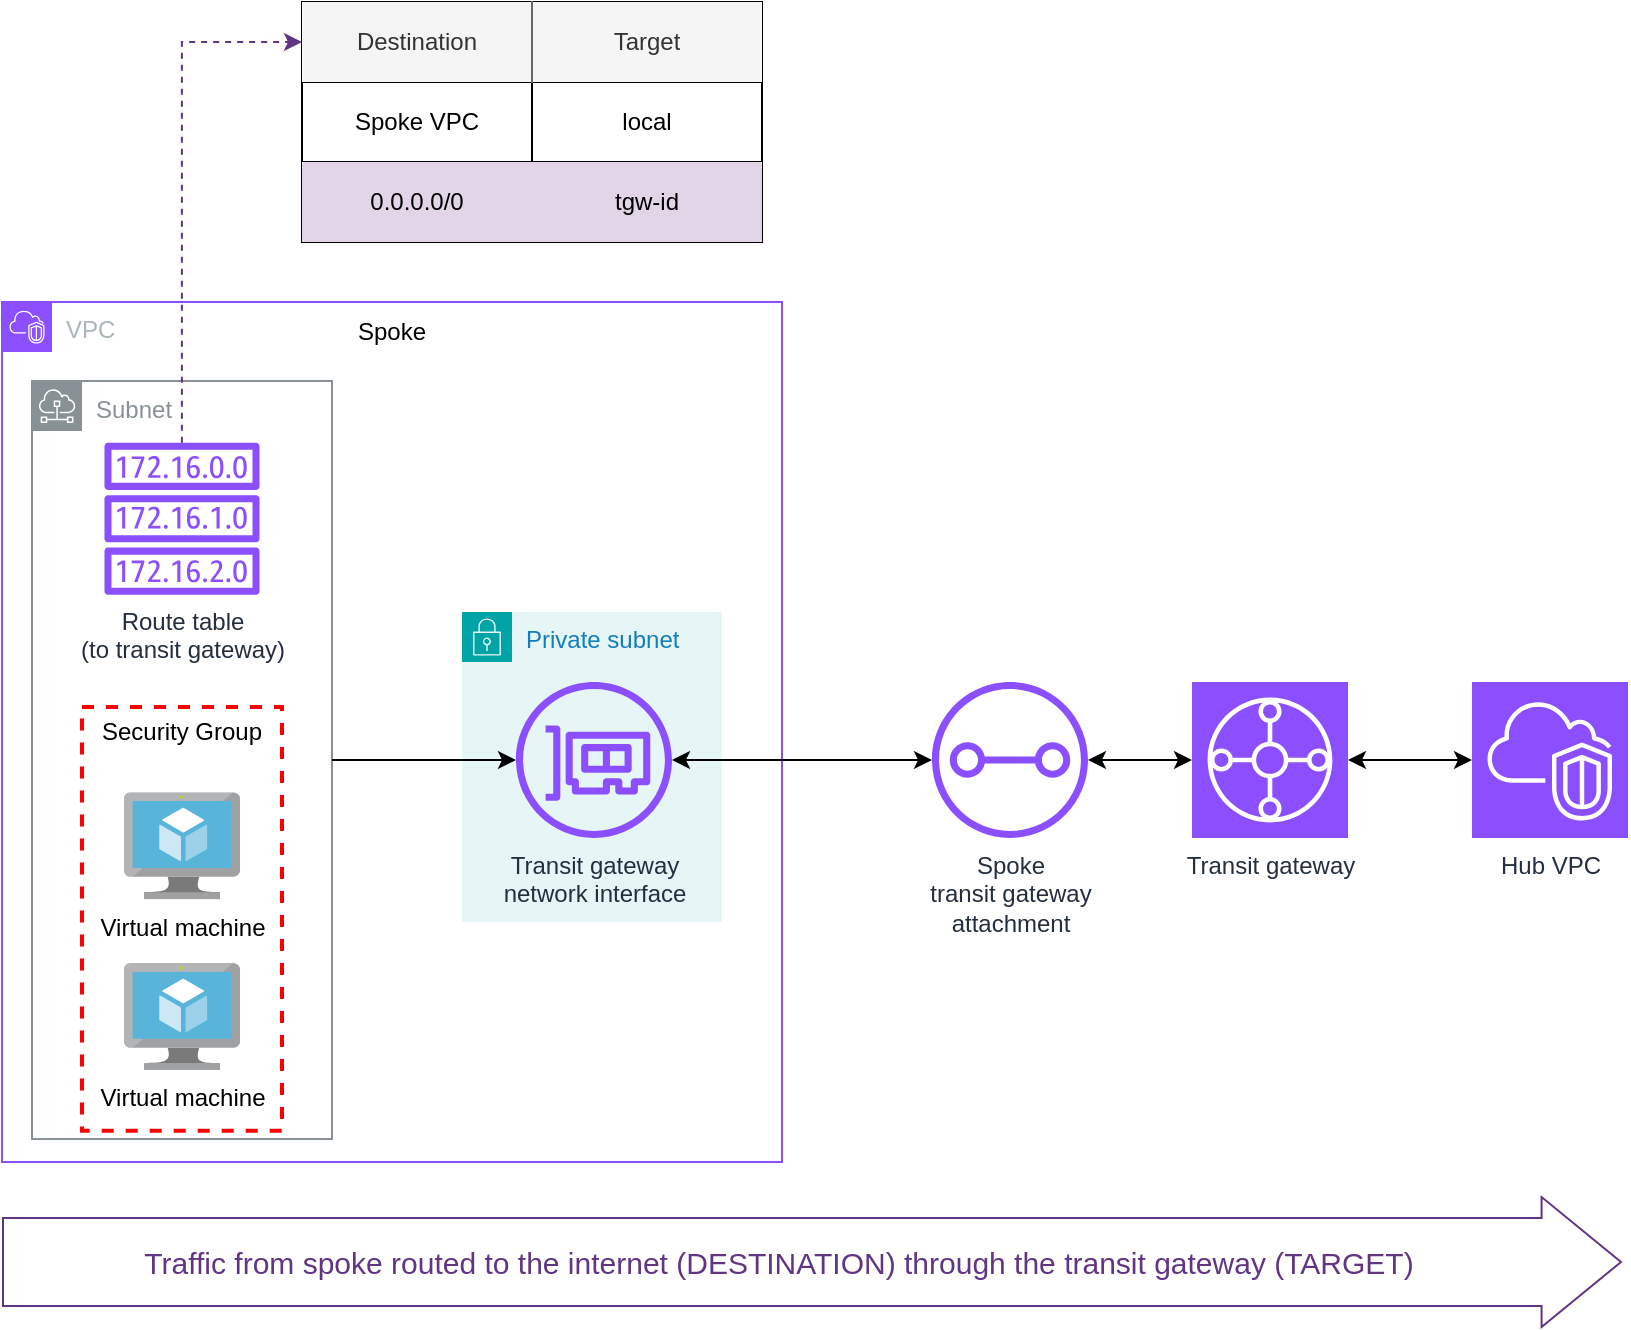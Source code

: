 <mxfile version="26.1.1">
  <diagram name="Page-1" id="N40Cr9ezY9dR6r5y4xnJ">
    <mxGraphModel dx="1593" dy="832" grid="1" gridSize="10" guides="1" tooltips="1" connect="1" arrows="1" fold="1" page="1" pageScale="1" pageWidth="850" pageHeight="1100" math="0" shadow="0">
      <root>
        <mxCell id="0" />
        <mxCell id="1" parent="0" />
        <mxCell id="aCAKARe6L8RpN_9_8Dob-1" value="VPC" style="points=[[0,0],[0.25,0],[0.5,0],[0.75,0],[1,0],[1,0.25],[1,0.5],[1,0.75],[1,1],[0.75,1],[0.5,1],[0.25,1],[0,1],[0,0.75],[0,0.5],[0,0.25]];outlineConnect=0;gradientColor=none;html=1;whiteSpace=wrap;fontSize=12;fontStyle=0;container=1;pointerEvents=0;collapsible=0;recursiveResize=0;shape=mxgraph.aws4.group;grIcon=mxgraph.aws4.group_vpc2;strokeColor=#8C4FFF;fillColor=none;verticalAlign=top;align=left;spacingLeft=30;fontColor=#AAB7B8;dashed=0;" vertex="1" parent="1">
          <mxGeometry x="20" y="240" width="390" height="430" as="geometry" />
        </mxCell>
        <mxCell id="aCAKARe6L8RpN_9_8Dob-2" value="Subnet" style="sketch=0;outlineConnect=0;gradientColor=none;html=1;whiteSpace=wrap;fontSize=12;fontStyle=0;shape=mxgraph.aws4.group;grIcon=mxgraph.aws4.group_subnet;strokeColor=#879196;fillColor=none;verticalAlign=top;align=left;spacingLeft=30;fontColor=#879196;dashed=0;container=1;" vertex="1" parent="aCAKARe6L8RpN_9_8Dob-1">
          <mxGeometry x="15" y="39.5" width="150" height="379" as="geometry" />
        </mxCell>
        <mxCell id="aCAKARe6L8RpN_9_8Dob-3" value="Security Group" style="fontStyle=0;verticalAlign=top;align=center;spacingTop=-2;fillColor=none;rounded=0;whiteSpace=wrap;html=1;strokeColor=#FF0000;strokeWidth=2;dashed=1;container=0;collapsible=0;expand=0;recursiveResize=0;" vertex="1" parent="aCAKARe6L8RpN_9_8Dob-2">
          <mxGeometry x="25" y="163.0" width="100" height="211.857" as="geometry" />
        </mxCell>
        <mxCell id="aCAKARe6L8RpN_9_8Dob-4" value="&lt;div&gt;Virtual machine&lt;/div&gt;" style="image;sketch=0;aspect=fixed;html=1;points=[];align=center;fontSize=12;image=img/lib/mscae/Virtual_Machine.svg;" vertex="1" parent="aCAKARe6L8RpN_9_8Dob-2">
          <mxGeometry x="45.932" y="205.583" width="58.14" height="53.488" as="geometry" />
        </mxCell>
        <mxCell id="aCAKARe6L8RpN_9_8Dob-5" value="&lt;div&gt;Virtual machine&lt;/div&gt;" style="image;sketch=0;aspect=fixed;html=1;points=[];align=center;fontSize=12;image=img/lib/mscae/Virtual_Machine.svg;" vertex="1" parent="aCAKARe6L8RpN_9_8Dob-2">
          <mxGeometry x="45.932" y="291.026" width="58.14" height="53.488" as="geometry" />
        </mxCell>
        <mxCell id="aCAKARe6L8RpN_9_8Dob-46" value="&lt;div&gt;Route table&lt;/div&gt;&lt;div&gt;(to transit gateway)&lt;/div&gt;" style="sketch=0;outlineConnect=0;fontColor=#232F3E;gradientColor=none;fillColor=#8C4FFF;strokeColor=none;dashed=0;verticalLabelPosition=bottom;verticalAlign=top;align=center;html=1;fontSize=12;fontStyle=0;aspect=fixed;pointerEvents=1;shape=mxgraph.aws4.route_table;" vertex="1" parent="aCAKARe6L8RpN_9_8Dob-2">
          <mxGeometry x="36" y="30.874" width="78" height="76" as="geometry" />
        </mxCell>
        <mxCell id="aCAKARe6L8RpN_9_8Dob-6" value="Spoke" style="text;html=1;align=center;verticalAlign=middle;whiteSpace=wrap;rounded=0;" vertex="1" parent="aCAKARe6L8RpN_9_8Dob-1">
          <mxGeometry x="165" width="60" height="30" as="geometry" />
        </mxCell>
        <mxCell id="aCAKARe6L8RpN_9_8Dob-7" value="Private subnet" style="points=[[0,0],[0.25,0],[0.5,0],[0.75,0],[1,0],[1,0.25],[1,0.5],[1,0.75],[1,1],[0.75,1],[0.5,1],[0.25,1],[0,1],[0,0.75],[0,0.5],[0,0.25]];outlineConnect=0;gradientColor=none;html=1;whiteSpace=wrap;fontSize=12;fontStyle=0;container=1;pointerEvents=0;collapsible=0;recursiveResize=0;shape=mxgraph.aws4.group;grIcon=mxgraph.aws4.group_security_group;grStroke=0;strokeColor=#00A4A6;fillColor=#E6F6F7;verticalAlign=top;align=left;spacingLeft=30;fontColor=#147EBA;dashed=0;" vertex="1" parent="aCAKARe6L8RpN_9_8Dob-1">
          <mxGeometry x="230" y="155" width="130" height="155" as="geometry" />
        </mxCell>
        <mxCell id="aCAKARe6L8RpN_9_8Dob-8" value="&lt;div&gt;Transit gateway&lt;/div&gt;&lt;div&gt;network interface&lt;/div&gt;" style="sketch=0;outlineConnect=0;fontColor=#232F3E;gradientColor=none;fillColor=#8C4FFF;strokeColor=none;dashed=0;verticalLabelPosition=bottom;verticalAlign=top;align=center;html=1;fontSize=12;fontStyle=0;aspect=fixed;pointerEvents=1;shape=mxgraph.aws4.elastic_network_interface;" vertex="1" parent="aCAKARe6L8RpN_9_8Dob-7">
          <mxGeometry x="27" y="35" width="78" height="78" as="geometry" />
        </mxCell>
        <mxCell id="aCAKARe6L8RpN_9_8Dob-9" style="edgeStyle=orthogonalEdgeStyle;rounded=0;orthogonalLoop=1;jettySize=auto;html=1;" edge="1" parent="aCAKARe6L8RpN_9_8Dob-1" source="aCAKARe6L8RpN_9_8Dob-2" target="aCAKARe6L8RpN_9_8Dob-8">
          <mxGeometry relative="1" as="geometry" />
        </mxCell>
        <mxCell id="aCAKARe6L8RpN_9_8Dob-26" value="Hub VPC" style="sketch=0;points=[[0,0,0],[0.25,0,0],[0.5,0,0],[0.75,0,0],[1,0,0],[0,1,0],[0.25,1,0],[0.5,1,0],[0.75,1,0],[1,1,0],[0,0.25,0],[0,0.5,0],[0,0.75,0],[1,0.25,0],[1,0.5,0],[1,0.75,0]];outlineConnect=0;fontColor=#232F3E;fillColor=#8C4FFF;strokeColor=#ffffff;dashed=0;verticalLabelPosition=bottom;verticalAlign=top;align=center;html=1;fontSize=12;fontStyle=0;aspect=fixed;shape=mxgraph.aws4.resourceIcon;resIcon=mxgraph.aws4.vpc;" vertex="1" parent="1">
          <mxGeometry x="755" y="430" width="78" height="78" as="geometry" />
        </mxCell>
        <mxCell id="aCAKARe6L8RpN_9_8Dob-47" value="" style="shape=table;startSize=0;container=1;collapsible=0;childLayout=tableLayout;" vertex="1" parent="1">
          <mxGeometry x="170" y="90" width="230" height="120" as="geometry" />
        </mxCell>
        <mxCell id="aCAKARe6L8RpN_9_8Dob-48" value="" style="shape=tableRow;horizontal=0;startSize=0;swimlaneHead=0;swimlaneBody=0;strokeColor=inherit;top=0;left=0;bottom=0;right=0;collapsible=0;dropTarget=0;fillColor=none;points=[[0,0.5],[1,0.5]];portConstraint=eastwest;" vertex="1" parent="aCAKARe6L8RpN_9_8Dob-47">
          <mxGeometry width="230" height="40" as="geometry" />
        </mxCell>
        <mxCell id="aCAKARe6L8RpN_9_8Dob-49" value="Destination" style="shape=partialRectangle;html=1;whiteSpace=wrap;connectable=0;strokeColor=#666666;overflow=hidden;fillColor=#f5f5f5;top=0;left=0;bottom=0;right=1;pointerEvents=1;align=center;fontColor=#333333;" vertex="1" parent="aCAKARe6L8RpN_9_8Dob-48">
          <mxGeometry width="115" height="40" as="geometry">
            <mxRectangle width="115" height="40" as="alternateBounds" />
          </mxGeometry>
        </mxCell>
        <mxCell id="aCAKARe6L8RpN_9_8Dob-50" value="Target" style="shape=partialRectangle;html=1;whiteSpace=wrap;connectable=0;strokeColor=#666666;overflow=hidden;fillColor=#f5f5f5;top=0;left=1;bottom=0;right=0;pointerEvents=1;fontColor=#333333;" vertex="1" parent="aCAKARe6L8RpN_9_8Dob-48">
          <mxGeometry x="115" width="115" height="40" as="geometry">
            <mxRectangle width="115" height="40" as="alternateBounds" />
          </mxGeometry>
        </mxCell>
        <mxCell id="aCAKARe6L8RpN_9_8Dob-51" style="shape=tableRow;horizontal=0;startSize=0;swimlaneHead=0;swimlaneBody=0;strokeColor=inherit;top=0;left=0;bottom=0;right=0;collapsible=0;dropTarget=0;fillColor=none;points=[[0,0.5],[1,0.5]];portConstraint=eastwest;" vertex="1" parent="aCAKARe6L8RpN_9_8Dob-47">
          <mxGeometry y="40" width="230" height="40" as="geometry" />
        </mxCell>
        <mxCell id="aCAKARe6L8RpN_9_8Dob-52" value="Spoke VPC" style="shape=partialRectangle;html=1;whiteSpace=wrap;connectable=0;strokeColor=inherit;overflow=hidden;fillColor=none;top=0;left=0;bottom=0;right=0;pointerEvents=1;" vertex="1" parent="aCAKARe6L8RpN_9_8Dob-51">
          <mxGeometry width="115" height="40" as="geometry">
            <mxRectangle width="115" height="40" as="alternateBounds" />
          </mxGeometry>
        </mxCell>
        <mxCell id="aCAKARe6L8RpN_9_8Dob-53" value="local" style="shape=partialRectangle;html=1;whiteSpace=wrap;connectable=0;strokeColor=inherit;overflow=hidden;fillColor=none;top=0;left=0;bottom=0;right=0;pointerEvents=1;" vertex="1" parent="aCAKARe6L8RpN_9_8Dob-51">
          <mxGeometry x="115" width="115" height="40" as="geometry">
            <mxRectangle width="115" height="40" as="alternateBounds" />
          </mxGeometry>
        </mxCell>
        <mxCell id="aCAKARe6L8RpN_9_8Dob-54" value="" style="shape=tableRow;horizontal=0;startSize=0;swimlaneHead=0;swimlaneBody=0;strokeColor=inherit;top=0;left=0;bottom=0;right=0;collapsible=0;dropTarget=0;fillColor=none;points=[[0,0.5],[1,0.5]];portConstraint=eastwest;" vertex="1" parent="aCAKARe6L8RpN_9_8Dob-47">
          <mxGeometry y="80" width="230" height="40" as="geometry" />
        </mxCell>
        <mxCell id="aCAKARe6L8RpN_9_8Dob-55" value="0.0.0.0/0" style="shape=partialRectangle;html=1;whiteSpace=wrap;connectable=0;strokeColor=#9673a6;overflow=hidden;fillColor=#e1d5e7;top=0;left=0;bottom=0;right=0;pointerEvents=1;" vertex="1" parent="aCAKARe6L8RpN_9_8Dob-54">
          <mxGeometry width="115" height="40" as="geometry">
            <mxRectangle width="115" height="40" as="alternateBounds" />
          </mxGeometry>
        </mxCell>
        <mxCell id="aCAKARe6L8RpN_9_8Dob-56" value="tgw-id" style="shape=partialRectangle;html=1;whiteSpace=wrap;connectable=0;strokeColor=#9673a6;overflow=hidden;fillColor=#e1d5e7;top=0;left=0;bottom=0;right=0;pointerEvents=1;" vertex="1" parent="aCAKARe6L8RpN_9_8Dob-54">
          <mxGeometry x="115" width="115" height="40" as="geometry">
            <mxRectangle width="115" height="40" as="alternateBounds" />
          </mxGeometry>
        </mxCell>
        <mxCell id="aCAKARe6L8RpN_9_8Dob-60" style="edgeStyle=orthogonalEdgeStyle;rounded=0;orthogonalLoop=1;jettySize=auto;html=1;dashed=1;strokeColor=light-dark(#613583, #ededed);" edge="1" parent="1" source="aCAKARe6L8RpN_9_8Dob-46" target="aCAKARe6L8RpN_9_8Dob-48">
          <mxGeometry relative="1" as="geometry">
            <Array as="points">
              <mxPoint x="110" y="110" />
            </Array>
          </mxGeometry>
        </mxCell>
        <mxCell id="aCAKARe6L8RpN_9_8Dob-67" style="edgeStyle=orthogonalEdgeStyle;rounded=0;orthogonalLoop=1;jettySize=auto;html=1;startArrow=classic;startFill=1;" edge="1" parent="1" source="aCAKARe6L8RpN_9_8Dob-61" target="aCAKARe6L8RpN_9_8Dob-26">
          <mxGeometry relative="1" as="geometry" />
        </mxCell>
        <mxCell id="aCAKARe6L8RpN_9_8Dob-61" value="Transit gateway" style="sketch=0;points=[[0,0,0],[0.25,0,0],[0.5,0,0],[0.75,0,0],[1,0,0],[0,1,0],[0.25,1,0],[0.5,1,0],[0.75,1,0],[1,1,0],[0,0.25,0],[0,0.5,0],[0,0.75,0],[1,0.25,0],[1,0.5,0],[1,0.75,0]];outlineConnect=0;fontColor=#232F3E;fillColor=#8C4FFF;strokeColor=#ffffff;dashed=0;verticalLabelPosition=bottom;verticalAlign=top;align=center;html=1;fontSize=12;fontStyle=0;aspect=fixed;shape=mxgraph.aws4.resourceIcon;resIcon=mxgraph.aws4.transit_gateway;" vertex="1" parent="1">
          <mxGeometry x="615" y="430" width="78" height="78" as="geometry" />
        </mxCell>
        <mxCell id="aCAKARe6L8RpN_9_8Dob-65" style="edgeStyle=orthogonalEdgeStyle;rounded=0;orthogonalLoop=1;jettySize=auto;html=1;startArrow=classic;startFill=1;" edge="1" parent="1" source="aCAKARe6L8RpN_9_8Dob-63" target="aCAKARe6L8RpN_9_8Dob-61">
          <mxGeometry relative="1" as="geometry" />
        </mxCell>
        <mxCell id="aCAKARe6L8RpN_9_8Dob-63" value="&lt;div&gt;Spoke&lt;/div&gt;&lt;div&gt;transit gateway&lt;/div&gt;&lt;div&gt;attachment&lt;/div&gt;" style="sketch=0;outlineConnect=0;fontColor=#232F3E;gradientColor=none;fillColor=#8C4FFF;strokeColor=none;dashed=0;verticalLabelPosition=bottom;verticalAlign=top;align=center;html=1;fontSize=12;fontStyle=0;aspect=fixed;pointerEvents=1;shape=mxgraph.aws4.transit_gateway_attachment;" vertex="1" parent="1">
          <mxGeometry x="485" y="430" width="78" height="78" as="geometry" />
        </mxCell>
        <mxCell id="aCAKARe6L8RpN_9_8Dob-64" style="edgeStyle=orthogonalEdgeStyle;rounded=0;orthogonalLoop=1;jettySize=auto;html=1;startArrow=classic;startFill=1;" edge="1" parent="1" source="aCAKARe6L8RpN_9_8Dob-8" target="aCAKARe6L8RpN_9_8Dob-63">
          <mxGeometry relative="1" as="geometry">
            <mxPoint x="465" y="469.0" as="targetPoint" />
          </mxGeometry>
        </mxCell>
        <mxCell id="aCAKARe6L8RpN_9_8Dob-70" value="" style="shape=flexArrow;endArrow=classic;html=1;rounded=0;width=44;endSize=12.903;strokeColor=light-dark(#613583, #ededed);fontColor=light-dark(#613583, #ededed);" edge="1" parent="1">
          <mxGeometry width="50" height="50" relative="1" as="geometry">
            <mxPoint x="20" y="720" as="sourcePoint" />
            <mxPoint x="830" y="720" as="targetPoint" />
          </mxGeometry>
        </mxCell>
        <mxCell id="aCAKARe6L8RpN_9_8Dob-71" value="&lt;font&gt;Traffic from spoke routed to the internet (DESTINATION) through the transit gateway (TARGET)&lt;/font&gt;" style="edgeLabel;html=1;align=center;verticalAlign=middle;resizable=0;points=[];fontColor=light-dark(#613583, #ededed);fontSize=15;" vertex="1" connectable="0" parent="aCAKARe6L8RpN_9_8Dob-70">
          <mxGeometry x="0.167" y="4" relative="1" as="geometry">
            <mxPoint x="-85" y="4" as="offset" />
          </mxGeometry>
        </mxCell>
      </root>
    </mxGraphModel>
  </diagram>
</mxfile>
